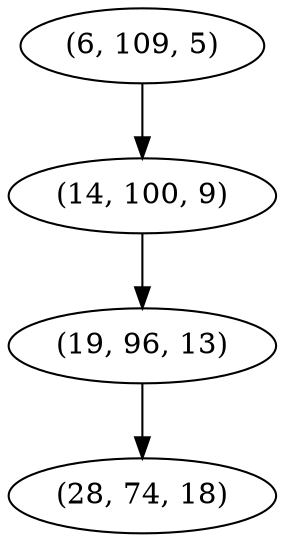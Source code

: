 digraph tree {
    "(6, 109, 5)";
    "(14, 100, 9)";
    "(19, 96, 13)";
    "(28, 74, 18)";
    "(6, 109, 5)" -> "(14, 100, 9)";
    "(14, 100, 9)" -> "(19, 96, 13)";
    "(19, 96, 13)" -> "(28, 74, 18)";
}
